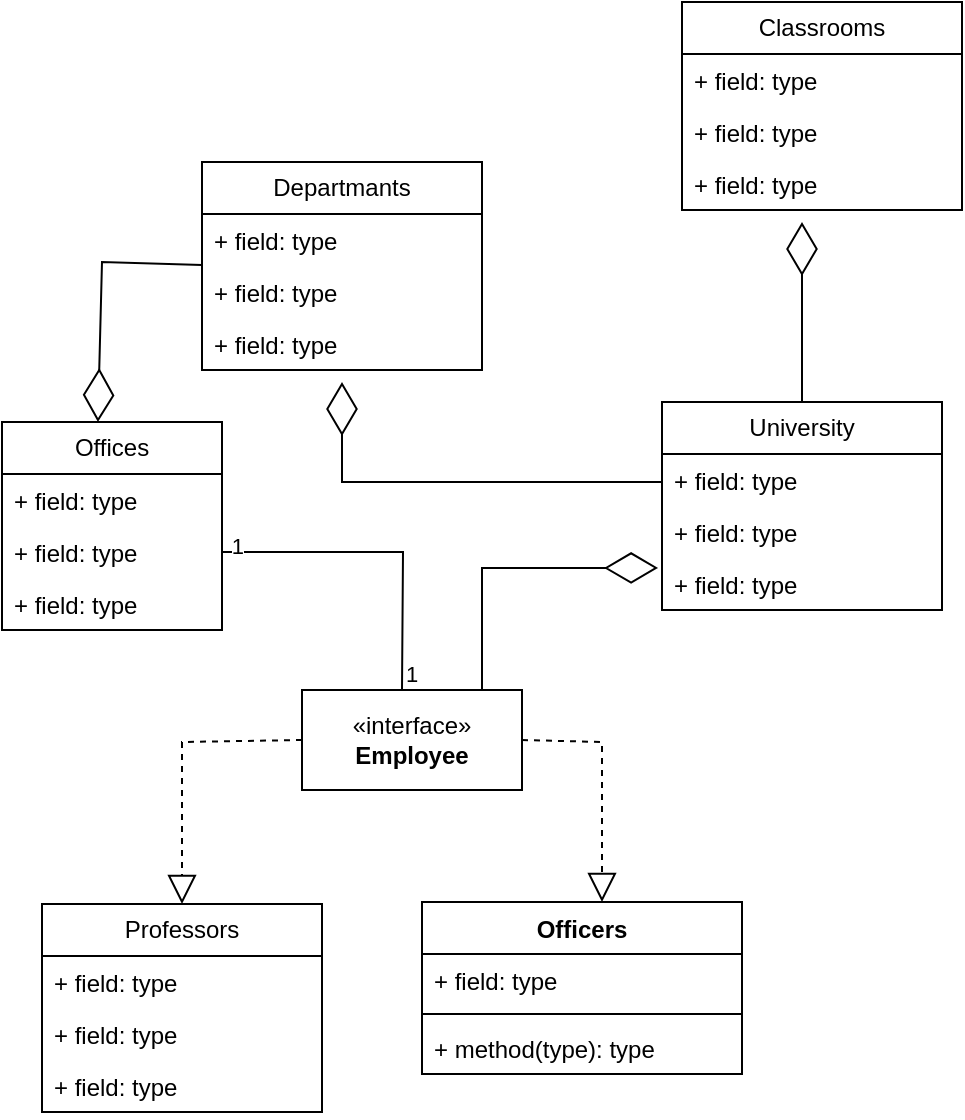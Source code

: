 <mxfile version="23.1.5" type="device">
  <diagram name="Sayfa -1" id="_VZiRJUA4UC2RV7BMcFS">
    <mxGraphModel dx="954" dy="647" grid="1" gridSize="10" guides="1" tooltips="1" connect="1" arrows="1" fold="1" page="1" pageScale="1" pageWidth="827" pageHeight="1169" math="0" shadow="0">
      <root>
        <mxCell id="0" />
        <mxCell id="1" parent="0" />
        <mxCell id="uIF57KwuBc-YqgEvui0c-6" value="Classrooms" style="swimlane;fontStyle=0;childLayout=stackLayout;horizontal=1;startSize=26;fillColor=none;horizontalStack=0;resizeParent=1;resizeParentMax=0;resizeLast=0;collapsible=1;marginBottom=0;whiteSpace=wrap;html=1;" vertex="1" parent="1">
          <mxGeometry x="370" y="30" width="140" height="104" as="geometry" />
        </mxCell>
        <mxCell id="uIF57KwuBc-YqgEvui0c-7" value="+ field: type" style="text;strokeColor=none;fillColor=none;align=left;verticalAlign=top;spacingLeft=4;spacingRight=4;overflow=hidden;rotatable=0;points=[[0,0.5],[1,0.5]];portConstraint=eastwest;whiteSpace=wrap;html=1;" vertex="1" parent="uIF57KwuBc-YqgEvui0c-6">
          <mxGeometry y="26" width="140" height="26" as="geometry" />
        </mxCell>
        <mxCell id="uIF57KwuBc-YqgEvui0c-8" value="+ field: type" style="text;strokeColor=none;fillColor=none;align=left;verticalAlign=top;spacingLeft=4;spacingRight=4;overflow=hidden;rotatable=0;points=[[0,0.5],[1,0.5]];portConstraint=eastwest;whiteSpace=wrap;html=1;" vertex="1" parent="uIF57KwuBc-YqgEvui0c-6">
          <mxGeometry y="52" width="140" height="26" as="geometry" />
        </mxCell>
        <mxCell id="uIF57KwuBc-YqgEvui0c-9" value="+ field: type" style="text;strokeColor=none;fillColor=none;align=left;verticalAlign=top;spacingLeft=4;spacingRight=4;overflow=hidden;rotatable=0;points=[[0,0.5],[1,0.5]];portConstraint=eastwest;whiteSpace=wrap;html=1;" vertex="1" parent="uIF57KwuBc-YqgEvui0c-6">
          <mxGeometry y="78" width="140" height="26" as="geometry" />
        </mxCell>
        <mxCell id="uIF57KwuBc-YqgEvui0c-15" value="University" style="swimlane;fontStyle=0;childLayout=stackLayout;horizontal=1;startSize=26;fillColor=none;horizontalStack=0;resizeParent=1;resizeParentMax=0;resizeLast=0;collapsible=1;marginBottom=0;whiteSpace=wrap;html=1;" vertex="1" parent="1">
          <mxGeometry x="360" y="230" width="140" height="104" as="geometry" />
        </mxCell>
        <mxCell id="uIF57KwuBc-YqgEvui0c-16" value="+ field: type" style="text;strokeColor=none;fillColor=none;align=left;verticalAlign=top;spacingLeft=4;spacingRight=4;overflow=hidden;rotatable=0;points=[[0,0.5],[1,0.5]];portConstraint=eastwest;whiteSpace=wrap;html=1;" vertex="1" parent="uIF57KwuBc-YqgEvui0c-15">
          <mxGeometry y="26" width="140" height="26" as="geometry" />
        </mxCell>
        <mxCell id="uIF57KwuBc-YqgEvui0c-17" value="+ field: type" style="text;strokeColor=none;fillColor=none;align=left;verticalAlign=top;spacingLeft=4;spacingRight=4;overflow=hidden;rotatable=0;points=[[0,0.5],[1,0.5]];portConstraint=eastwest;whiteSpace=wrap;html=1;" vertex="1" parent="uIF57KwuBc-YqgEvui0c-15">
          <mxGeometry y="52" width="140" height="26" as="geometry" />
        </mxCell>
        <mxCell id="uIF57KwuBc-YqgEvui0c-18" value="+ field: type" style="text;strokeColor=none;fillColor=none;align=left;verticalAlign=top;spacingLeft=4;spacingRight=4;overflow=hidden;rotatable=0;points=[[0,0.5],[1,0.5]];portConstraint=eastwest;whiteSpace=wrap;html=1;" vertex="1" parent="uIF57KwuBc-YqgEvui0c-15">
          <mxGeometry y="78" width="140" height="26" as="geometry" />
        </mxCell>
        <mxCell id="uIF57KwuBc-YqgEvui0c-19" value="Departmants" style="swimlane;fontStyle=0;childLayout=stackLayout;horizontal=1;startSize=26;fillColor=none;horizontalStack=0;resizeParent=1;resizeParentMax=0;resizeLast=0;collapsible=1;marginBottom=0;whiteSpace=wrap;html=1;" vertex="1" parent="1">
          <mxGeometry x="130" y="110" width="140" height="104" as="geometry" />
        </mxCell>
        <mxCell id="uIF57KwuBc-YqgEvui0c-20" value="+ field: type" style="text;strokeColor=none;fillColor=none;align=left;verticalAlign=top;spacingLeft=4;spacingRight=4;overflow=hidden;rotatable=0;points=[[0,0.5],[1,0.5]];portConstraint=eastwest;whiteSpace=wrap;html=1;" vertex="1" parent="uIF57KwuBc-YqgEvui0c-19">
          <mxGeometry y="26" width="140" height="26" as="geometry" />
        </mxCell>
        <mxCell id="uIF57KwuBc-YqgEvui0c-21" value="+ field: type" style="text;strokeColor=none;fillColor=none;align=left;verticalAlign=top;spacingLeft=4;spacingRight=4;overflow=hidden;rotatable=0;points=[[0,0.5],[1,0.5]];portConstraint=eastwest;whiteSpace=wrap;html=1;" vertex="1" parent="uIF57KwuBc-YqgEvui0c-19">
          <mxGeometry y="52" width="140" height="26" as="geometry" />
        </mxCell>
        <mxCell id="uIF57KwuBc-YqgEvui0c-22" value="+ field: type" style="text;strokeColor=none;fillColor=none;align=left;verticalAlign=top;spacingLeft=4;spacingRight=4;overflow=hidden;rotatable=0;points=[[0,0.5],[1,0.5]];portConstraint=eastwest;whiteSpace=wrap;html=1;" vertex="1" parent="uIF57KwuBc-YqgEvui0c-19">
          <mxGeometry y="78" width="140" height="26" as="geometry" />
        </mxCell>
        <mxCell id="uIF57KwuBc-YqgEvui0c-23" value="Offices" style="swimlane;fontStyle=0;childLayout=stackLayout;horizontal=1;startSize=26;fillColor=none;horizontalStack=0;resizeParent=1;resizeParentMax=0;resizeLast=0;collapsible=1;marginBottom=0;whiteSpace=wrap;html=1;" vertex="1" parent="1">
          <mxGeometry x="30" y="240" width="110" height="104" as="geometry" />
        </mxCell>
        <mxCell id="uIF57KwuBc-YqgEvui0c-24" value="+ field: type" style="text;strokeColor=none;fillColor=none;align=left;verticalAlign=top;spacingLeft=4;spacingRight=4;overflow=hidden;rotatable=0;points=[[0,0.5],[1,0.5]];portConstraint=eastwest;whiteSpace=wrap;html=1;" vertex="1" parent="uIF57KwuBc-YqgEvui0c-23">
          <mxGeometry y="26" width="110" height="26" as="geometry" />
        </mxCell>
        <mxCell id="uIF57KwuBc-YqgEvui0c-25" value="+ field: type" style="text;strokeColor=none;fillColor=none;align=left;verticalAlign=top;spacingLeft=4;spacingRight=4;overflow=hidden;rotatable=0;points=[[0,0.5],[1,0.5]];portConstraint=eastwest;whiteSpace=wrap;html=1;" vertex="1" parent="uIF57KwuBc-YqgEvui0c-23">
          <mxGeometry y="52" width="110" height="26" as="geometry" />
        </mxCell>
        <mxCell id="uIF57KwuBc-YqgEvui0c-26" value="+ field: type" style="text;strokeColor=none;fillColor=none;align=left;verticalAlign=top;spacingLeft=4;spacingRight=4;overflow=hidden;rotatable=0;points=[[0,0.5],[1,0.5]];portConstraint=eastwest;whiteSpace=wrap;html=1;" vertex="1" parent="uIF57KwuBc-YqgEvui0c-23">
          <mxGeometry y="78" width="110" height="26" as="geometry" />
        </mxCell>
        <mxCell id="uIF57KwuBc-YqgEvui0c-27" value="«interface»&lt;br&gt;&lt;b&gt;Employee&lt;/b&gt;" style="html=1;whiteSpace=wrap;" vertex="1" parent="1">
          <mxGeometry x="180" y="374" width="110" height="50" as="geometry" />
        </mxCell>
        <mxCell id="uIF57KwuBc-YqgEvui0c-32" value="Professors" style="swimlane;fontStyle=0;childLayout=stackLayout;horizontal=1;startSize=26;fillColor=none;horizontalStack=0;resizeParent=1;resizeParentMax=0;resizeLast=0;collapsible=1;marginBottom=0;whiteSpace=wrap;html=1;" vertex="1" parent="1">
          <mxGeometry x="50" y="481" width="140" height="104" as="geometry" />
        </mxCell>
        <mxCell id="uIF57KwuBc-YqgEvui0c-33" value="+ field: type" style="text;strokeColor=none;fillColor=none;align=left;verticalAlign=top;spacingLeft=4;spacingRight=4;overflow=hidden;rotatable=0;points=[[0,0.5],[1,0.5]];portConstraint=eastwest;whiteSpace=wrap;html=1;" vertex="1" parent="uIF57KwuBc-YqgEvui0c-32">
          <mxGeometry y="26" width="140" height="26" as="geometry" />
        </mxCell>
        <mxCell id="uIF57KwuBc-YqgEvui0c-34" value="+ field: type" style="text;strokeColor=none;fillColor=none;align=left;verticalAlign=top;spacingLeft=4;spacingRight=4;overflow=hidden;rotatable=0;points=[[0,0.5],[1,0.5]];portConstraint=eastwest;whiteSpace=wrap;html=1;" vertex="1" parent="uIF57KwuBc-YqgEvui0c-32">
          <mxGeometry y="52" width="140" height="26" as="geometry" />
        </mxCell>
        <mxCell id="uIF57KwuBc-YqgEvui0c-35" value="+ field: type" style="text;strokeColor=none;fillColor=none;align=left;verticalAlign=top;spacingLeft=4;spacingRight=4;overflow=hidden;rotatable=0;points=[[0,0.5],[1,0.5]];portConstraint=eastwest;whiteSpace=wrap;html=1;" vertex="1" parent="uIF57KwuBc-YqgEvui0c-32">
          <mxGeometry y="78" width="140" height="26" as="geometry" />
        </mxCell>
        <mxCell id="uIF57KwuBc-YqgEvui0c-36" value="Officers" style="swimlane;fontStyle=1;align=center;verticalAlign=top;childLayout=stackLayout;horizontal=1;startSize=26;horizontalStack=0;resizeParent=1;resizeParentMax=0;resizeLast=0;collapsible=1;marginBottom=0;whiteSpace=wrap;html=1;" vertex="1" parent="1">
          <mxGeometry x="240" y="480" width="160" height="86" as="geometry" />
        </mxCell>
        <mxCell id="uIF57KwuBc-YqgEvui0c-37" value="+ field: type" style="text;strokeColor=none;fillColor=none;align=left;verticalAlign=top;spacingLeft=4;spacingRight=4;overflow=hidden;rotatable=0;points=[[0,0.5],[1,0.5]];portConstraint=eastwest;whiteSpace=wrap;html=1;" vertex="1" parent="uIF57KwuBc-YqgEvui0c-36">
          <mxGeometry y="26" width="160" height="26" as="geometry" />
        </mxCell>
        <mxCell id="uIF57KwuBc-YqgEvui0c-38" value="" style="line;strokeWidth=1;fillColor=none;align=left;verticalAlign=middle;spacingTop=-1;spacingLeft=3;spacingRight=3;rotatable=0;labelPosition=right;points=[];portConstraint=eastwest;strokeColor=inherit;" vertex="1" parent="uIF57KwuBc-YqgEvui0c-36">
          <mxGeometry y="52" width="160" height="8" as="geometry" />
        </mxCell>
        <mxCell id="uIF57KwuBc-YqgEvui0c-39" value="+ method(type): type" style="text;strokeColor=none;fillColor=none;align=left;verticalAlign=top;spacingLeft=4;spacingRight=4;overflow=hidden;rotatable=0;points=[[0,0.5],[1,0.5]];portConstraint=eastwest;whiteSpace=wrap;html=1;" vertex="1" parent="uIF57KwuBc-YqgEvui0c-36">
          <mxGeometry y="60" width="160" height="26" as="geometry" />
        </mxCell>
        <mxCell id="uIF57KwuBc-YqgEvui0c-40" value="" style="endArrow=block;dashed=1;endFill=0;endSize=12;html=1;rounded=0;exitX=0;exitY=0.5;exitDx=0;exitDy=0;entryX=0.5;entryY=0;entryDx=0;entryDy=0;" edge="1" parent="1" source="uIF57KwuBc-YqgEvui0c-27" target="uIF57KwuBc-YqgEvui0c-32">
          <mxGeometry width="160" relative="1" as="geometry">
            <mxPoint x="30" y="448.5" as="sourcePoint" />
            <mxPoint x="170" y="440" as="targetPoint" />
            <Array as="points">
              <mxPoint x="120" y="400" />
            </Array>
          </mxGeometry>
        </mxCell>
        <mxCell id="uIF57KwuBc-YqgEvui0c-42" value="" style="endArrow=block;dashed=1;endFill=0;endSize=12;html=1;rounded=0;exitX=1;exitY=0.5;exitDx=0;exitDy=0;" edge="1" parent="1" source="uIF57KwuBc-YqgEvui0c-27">
          <mxGeometry width="160" relative="1" as="geometry">
            <mxPoint x="300" y="408.5" as="sourcePoint" />
            <mxPoint x="330" y="480" as="targetPoint" />
            <Array as="points">
              <mxPoint x="330" y="400" />
            </Array>
          </mxGeometry>
        </mxCell>
        <mxCell id="uIF57KwuBc-YqgEvui0c-43" value="" style="endArrow=diamondThin;endFill=0;endSize=24;html=1;rounded=0;" edge="1" parent="1">
          <mxGeometry width="160" relative="1" as="geometry">
            <mxPoint x="430" y="230" as="sourcePoint" />
            <mxPoint x="430" y="140" as="targetPoint" />
          </mxGeometry>
        </mxCell>
        <mxCell id="uIF57KwuBc-YqgEvui0c-44" value="" style="endArrow=diamondThin;endFill=0;endSize=24;html=1;rounded=0;entryX=0.5;entryY=1.231;entryDx=0;entryDy=0;entryPerimeter=0;" edge="1" parent="1" target="uIF57KwuBc-YqgEvui0c-22">
          <mxGeometry width="160" relative="1" as="geometry">
            <mxPoint x="360" y="270" as="sourcePoint" />
            <mxPoint x="200" y="270" as="targetPoint" />
            <Array as="points">
              <mxPoint x="200" y="270" />
            </Array>
          </mxGeometry>
        </mxCell>
        <mxCell id="uIF57KwuBc-YqgEvui0c-45" value="" style="endArrow=diamondThin;endFill=0;endSize=24;html=1;rounded=0;entryX=0.436;entryY=0;entryDx=0;entryDy=0;entryPerimeter=0;exitX=0;exitY=0.5;exitDx=0;exitDy=0;" edge="1" parent="1" target="uIF57KwuBc-YqgEvui0c-23">
          <mxGeometry width="160" relative="1" as="geometry">
            <mxPoint x="130" y="161.51" as="sourcePoint" />
            <mxPoint x="-90" y="161.5" as="targetPoint" />
            <Array as="points">
              <mxPoint x="80" y="160" />
            </Array>
          </mxGeometry>
        </mxCell>
        <mxCell id="uIF57KwuBc-YqgEvui0c-46" value="" style="endArrow=none;html=1;edgeStyle=orthogonalEdgeStyle;rounded=0;entryX=1;entryY=0.5;entryDx=0;entryDy=0;" edge="1" parent="1" target="uIF57KwuBc-YqgEvui0c-25">
          <mxGeometry relative="1" as="geometry">
            <mxPoint x="230" y="374" as="sourcePoint" />
            <mxPoint x="390" y="374" as="targetPoint" />
          </mxGeometry>
        </mxCell>
        <mxCell id="uIF57KwuBc-YqgEvui0c-47" value="1" style="edgeLabel;resizable=0;html=1;align=left;verticalAlign=bottom;" connectable="0" vertex="1" parent="uIF57KwuBc-YqgEvui0c-46">
          <mxGeometry x="-1" relative="1" as="geometry" />
        </mxCell>
        <mxCell id="uIF57KwuBc-YqgEvui0c-48" value="1" style="edgeLabel;resizable=0;html=1;align=right;verticalAlign=bottom;" connectable="0" vertex="1" parent="uIF57KwuBc-YqgEvui0c-46">
          <mxGeometry x="1" relative="1" as="geometry">
            <mxPoint x="11" y="5" as="offset" />
          </mxGeometry>
        </mxCell>
        <mxCell id="uIF57KwuBc-YqgEvui0c-49" value="" style="endArrow=diamondThin;endFill=0;endSize=24;html=1;rounded=0;entryX=-0.014;entryY=1.192;entryDx=0;entryDy=0;entryPerimeter=0;" edge="1" parent="1" target="uIF57KwuBc-YqgEvui0c-17">
          <mxGeometry width="160" relative="1" as="geometry">
            <mxPoint x="270" y="374" as="sourcePoint" />
            <mxPoint x="270" y="284" as="targetPoint" />
            <Array as="points">
              <mxPoint x="270" y="313" />
            </Array>
          </mxGeometry>
        </mxCell>
      </root>
    </mxGraphModel>
  </diagram>
</mxfile>
